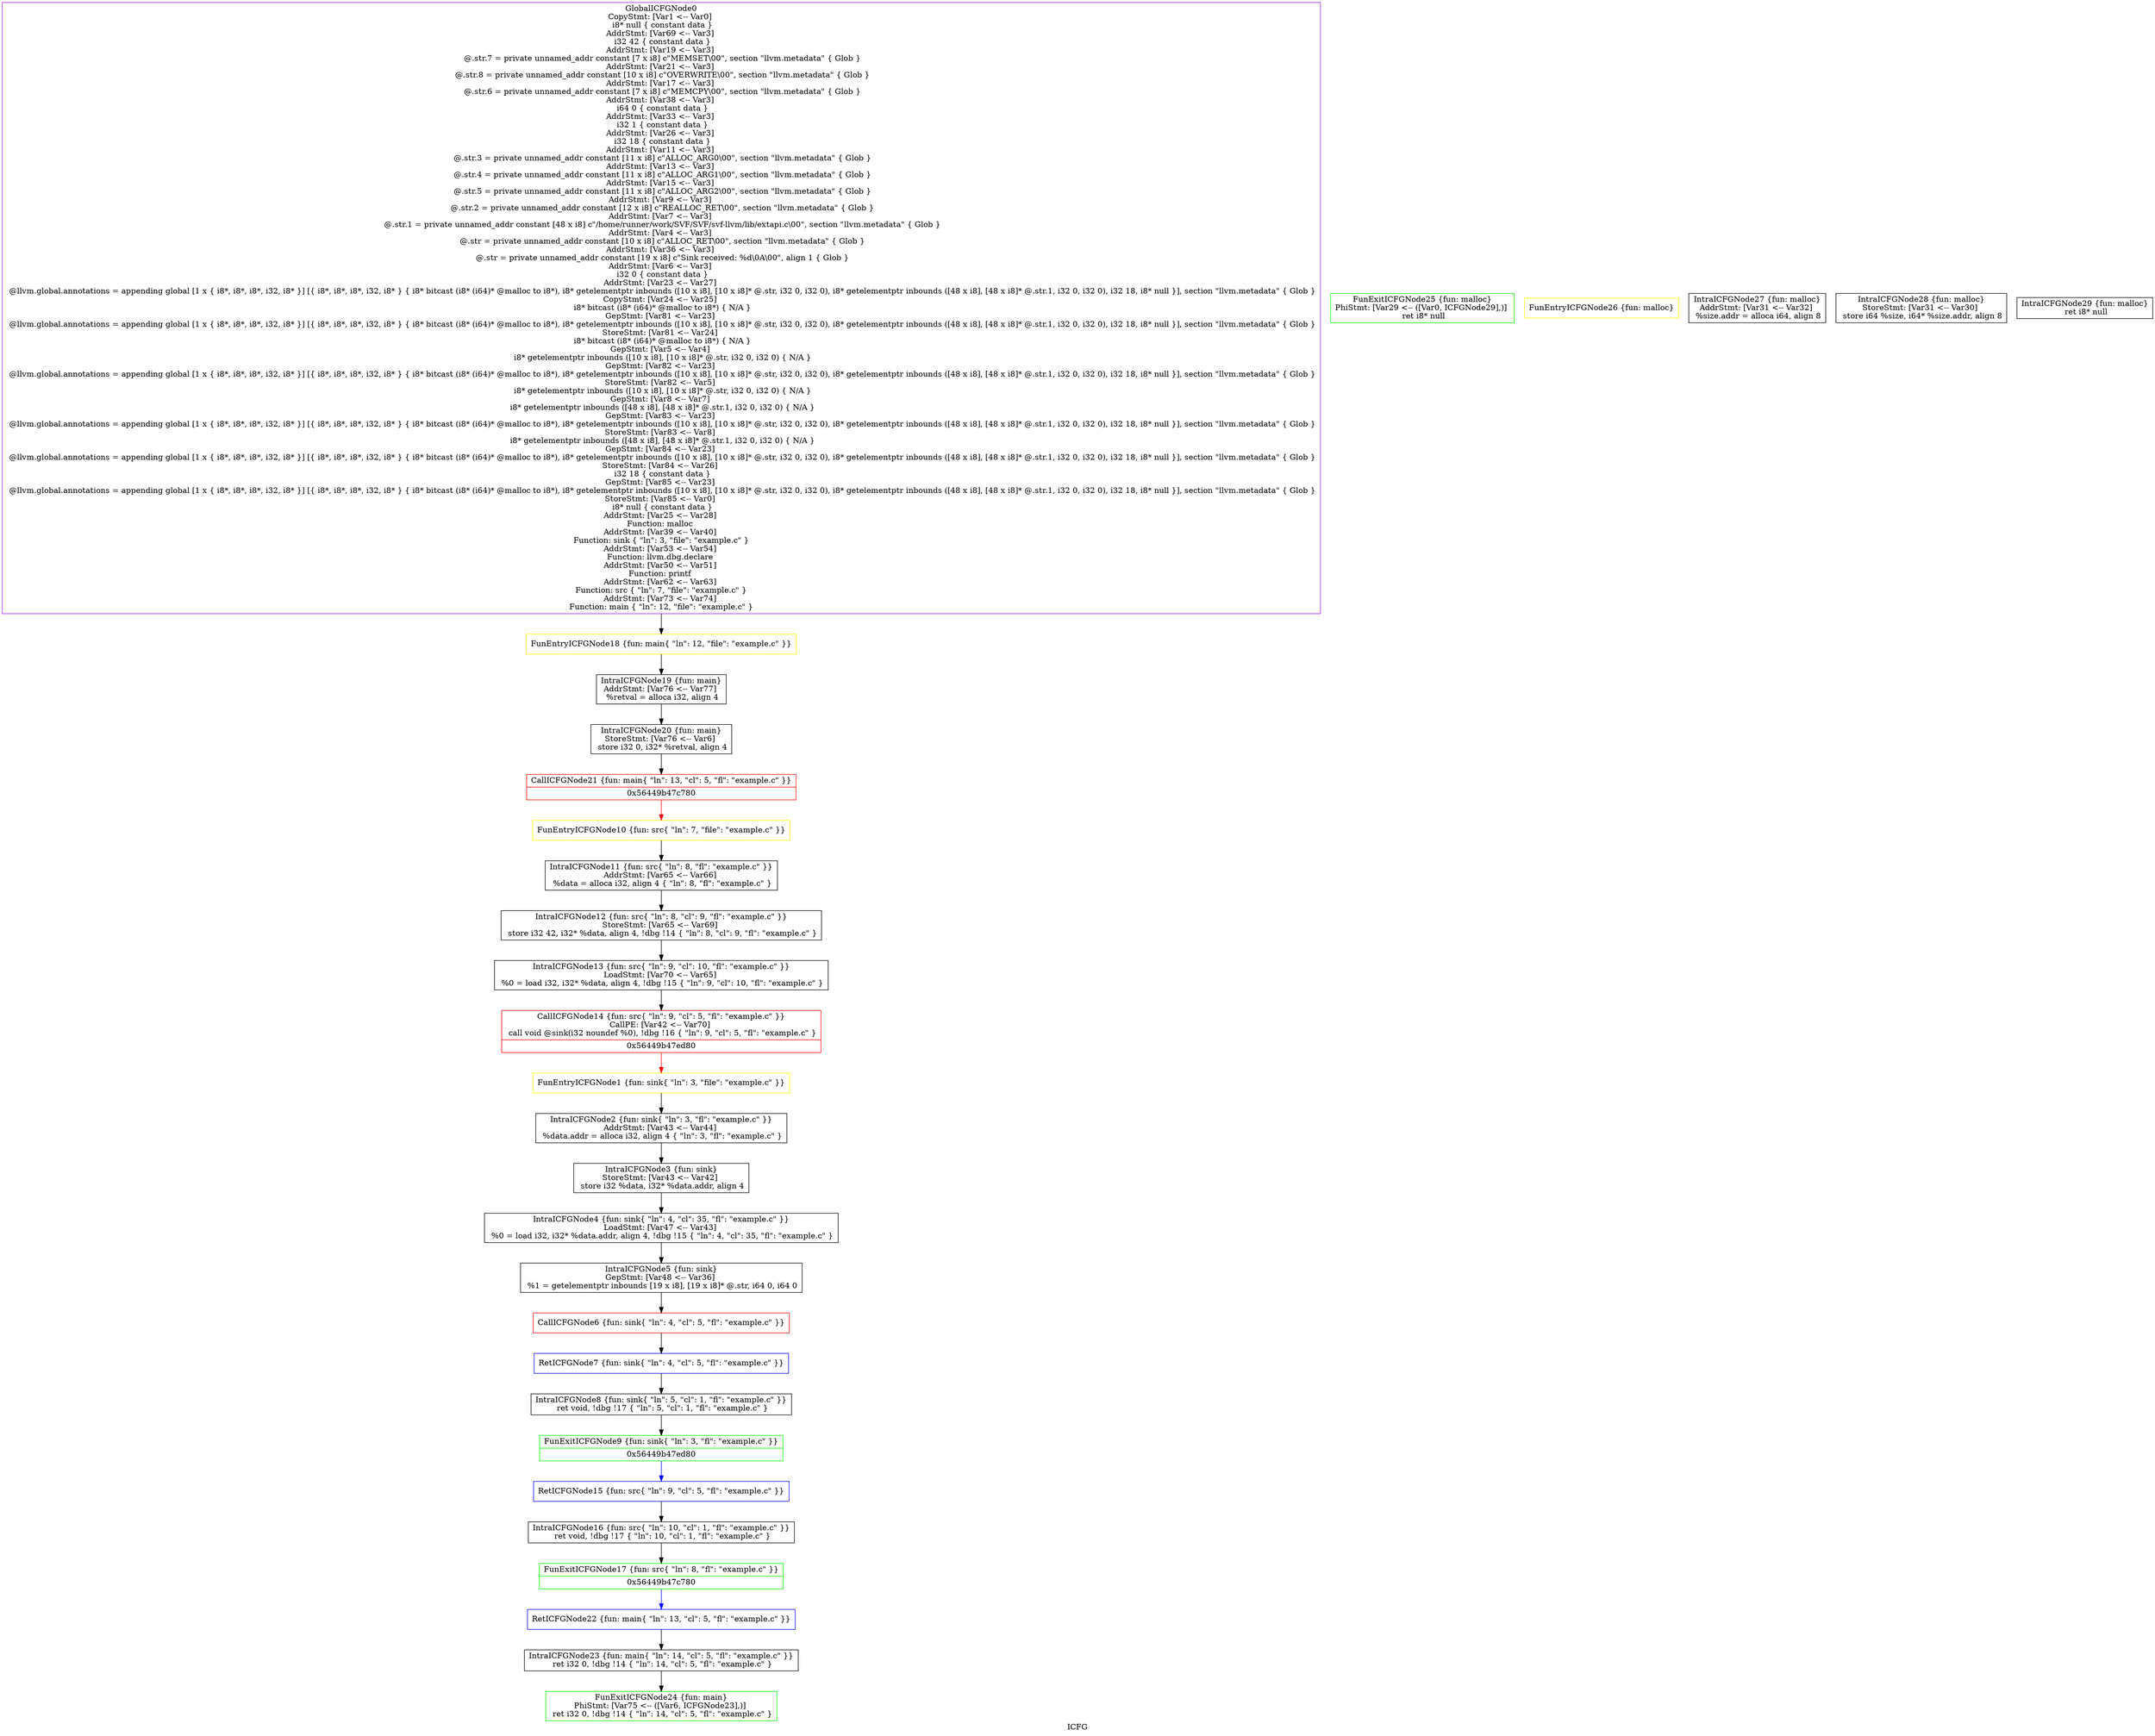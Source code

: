 digraph "ICFG" {
	label="ICFG";

	Node0x56449b456bb0 [shape=record,color=purple,label="{GlobalICFGNode0\nCopyStmt: [Var1 \<-- Var0]  \n i8* null \{ constant data \}\nAddrStmt: [Var69 \<-- Var3]  \n i32 42 \{ constant data \}\nAddrStmt: [Var19 \<-- Var3]  \n @.str.7 = private unnamed_addr constant [7 x i8] c\"MEMSET\\00\", section \"llvm.metadata\" \{ Glob  \}\nAddrStmt: [Var21 \<-- Var3]  \n @.str.8 = private unnamed_addr constant [10 x i8] c\"OVERWRITE\\00\", section \"llvm.metadata\" \{ Glob  \}\nAddrStmt: [Var17 \<-- Var3]  \n @.str.6 = private unnamed_addr constant [7 x i8] c\"MEMCPY\\00\", section \"llvm.metadata\" \{ Glob  \}\nAddrStmt: [Var38 \<-- Var3]  \n i64 0 \{ constant data \}\nAddrStmt: [Var33 \<-- Var3]  \n i32 1 \{ constant data \}\nAddrStmt: [Var26 \<-- Var3]  \n i32 18 \{ constant data \}\nAddrStmt: [Var11 \<-- Var3]  \n @.str.3 = private unnamed_addr constant [11 x i8] c\"ALLOC_ARG0\\00\", section \"llvm.metadata\" \{ Glob  \}\nAddrStmt: [Var13 \<-- Var3]  \n @.str.4 = private unnamed_addr constant [11 x i8] c\"ALLOC_ARG1\\00\", section \"llvm.metadata\" \{ Glob  \}\nAddrStmt: [Var15 \<-- Var3]  \n @.str.5 = private unnamed_addr constant [11 x i8] c\"ALLOC_ARG2\\00\", section \"llvm.metadata\" \{ Glob  \}\nAddrStmt: [Var9 \<-- Var3]  \n @.str.2 = private unnamed_addr constant [12 x i8] c\"REALLOC_RET\\00\", section \"llvm.metadata\" \{ Glob  \}\nAddrStmt: [Var7 \<-- Var3]  \n @.str.1 = private unnamed_addr constant [48 x i8] c\"/home/runner/work/SVF/SVF/svf-llvm/lib/extapi.c\\00\", section \"llvm.metadata\" \{ Glob  \}\nAddrStmt: [Var4 \<-- Var3]  \n @.str = private unnamed_addr constant [10 x i8] c\"ALLOC_RET\\00\", section \"llvm.metadata\" \{ Glob  \}\nAddrStmt: [Var36 \<-- Var3]  \n @.str = private unnamed_addr constant [19 x i8] c\"Sink received: %d\\0A\\00\", align 1 \{ Glob  \}\nAddrStmt: [Var6 \<-- Var3]  \n i32 0 \{ constant data \}\nAddrStmt: [Var23 \<-- Var27]  \n @llvm.global.annotations = appending global [1 x \{ i8*, i8*, i8*, i32, i8* \}] [\{ i8*, i8*, i8*, i32, i8* \} \{ i8* bitcast (i8* (i64)* @malloc to i8*), i8* getelementptr inbounds ([10 x i8], [10 x i8]* @.str, i32 0, i32 0), i8* getelementptr inbounds ([48 x i8], [48 x i8]* @.str.1, i32 0, i32 0), i32 18, i8* null \}], section \"llvm.metadata\" \{ Glob  \}\nCopyStmt: [Var24 \<-- Var25]  \n i8* bitcast (i8* (i64)* @malloc to i8*) \{ N/A \}\nGepStmt: [Var81 \<-- Var23]  \n @llvm.global.annotations = appending global [1 x \{ i8*, i8*, i8*, i32, i8* \}] [\{ i8*, i8*, i8*, i32, i8* \} \{ i8* bitcast (i8* (i64)* @malloc to i8*), i8* getelementptr inbounds ([10 x i8], [10 x i8]* @.str, i32 0, i32 0), i8* getelementptr inbounds ([48 x i8], [48 x i8]* @.str.1, i32 0, i32 0), i32 18, i8* null \}], section \"llvm.metadata\" \{ Glob  \}\nStoreStmt: [Var81 \<-- Var24]  \n i8* bitcast (i8* (i64)* @malloc to i8*) \{ N/A \}\nGepStmt: [Var5 \<-- Var4]  \n i8* getelementptr inbounds ([10 x i8], [10 x i8]* @.str, i32 0, i32 0) \{ N/A \}\nGepStmt: [Var82 \<-- Var23]  \n @llvm.global.annotations = appending global [1 x \{ i8*, i8*, i8*, i32, i8* \}] [\{ i8*, i8*, i8*, i32, i8* \} \{ i8* bitcast (i8* (i64)* @malloc to i8*), i8* getelementptr inbounds ([10 x i8], [10 x i8]* @.str, i32 0, i32 0), i8* getelementptr inbounds ([48 x i8], [48 x i8]* @.str.1, i32 0, i32 0), i32 18, i8* null \}], section \"llvm.metadata\" \{ Glob  \}\nStoreStmt: [Var82 \<-- Var5]  \n i8* getelementptr inbounds ([10 x i8], [10 x i8]* @.str, i32 0, i32 0) \{ N/A \}\nGepStmt: [Var8 \<-- Var7]  \n i8* getelementptr inbounds ([48 x i8], [48 x i8]* @.str.1, i32 0, i32 0) \{ N/A \}\nGepStmt: [Var83 \<-- Var23]  \n @llvm.global.annotations = appending global [1 x \{ i8*, i8*, i8*, i32, i8* \}] [\{ i8*, i8*, i8*, i32, i8* \} \{ i8* bitcast (i8* (i64)* @malloc to i8*), i8* getelementptr inbounds ([10 x i8], [10 x i8]* @.str, i32 0, i32 0), i8* getelementptr inbounds ([48 x i8], [48 x i8]* @.str.1, i32 0, i32 0), i32 18, i8* null \}], section \"llvm.metadata\" \{ Glob  \}\nStoreStmt: [Var83 \<-- Var8]  \n i8* getelementptr inbounds ([48 x i8], [48 x i8]* @.str.1, i32 0, i32 0) \{ N/A \}\nGepStmt: [Var84 \<-- Var23]  \n @llvm.global.annotations = appending global [1 x \{ i8*, i8*, i8*, i32, i8* \}] [\{ i8*, i8*, i8*, i32, i8* \} \{ i8* bitcast (i8* (i64)* @malloc to i8*), i8* getelementptr inbounds ([10 x i8], [10 x i8]* @.str, i32 0, i32 0), i8* getelementptr inbounds ([48 x i8], [48 x i8]* @.str.1, i32 0, i32 0), i32 18, i8* null \}], section \"llvm.metadata\" \{ Glob  \}\nStoreStmt: [Var84 \<-- Var26]  \n i32 18 \{ constant data \}\nGepStmt: [Var85 \<-- Var23]  \n @llvm.global.annotations = appending global [1 x \{ i8*, i8*, i8*, i32, i8* \}] [\{ i8*, i8*, i8*, i32, i8* \} \{ i8* bitcast (i8* (i64)* @malloc to i8*), i8* getelementptr inbounds ([10 x i8], [10 x i8]* @.str, i32 0, i32 0), i8* getelementptr inbounds ([48 x i8], [48 x i8]* @.str.1, i32 0, i32 0), i32 18, i8* null \}], section \"llvm.metadata\" \{ Glob  \}\nStoreStmt: [Var85 \<-- Var0]  \n i8* null \{ constant data \}\nAddrStmt: [Var25 \<-- Var28]  \nFunction: malloc \nAddrStmt: [Var39 \<-- Var40]  \nFunction: sink \{ \"ln\": 3, \"file\": \"example.c\" \}\nAddrStmt: [Var53 \<-- Var54]  \nFunction: llvm.dbg.declare \nAddrStmt: [Var50 \<-- Var51]  \nFunction: printf \nAddrStmt: [Var62 \<-- Var63]  \nFunction: src \{ \"ln\": 7, \"file\": \"example.c\" \}\nAddrStmt: [Var73 \<-- Var74]  \nFunction: main \{ \"ln\": 12, \"file\": \"example.c\" \}}"];
	Node0x56449b456bb0 -> Node0x56449b45b150[style=solid];
	Node0x56449b457f80 [shape=record,color=yellow,label="{FunEntryICFGNode1 \{fun: sink\{ \"ln\": 3, \"file\": \"example.c\" \}\}}"];
	Node0x56449b457f80 -> Node0x56449b48c230[style=solid];
	Node0x56449b48c230 [shape=record,color=black,label="{IntraICFGNode2 \{fun: sink\{ \"ln\": 3, \"fl\": \"example.c\" \}\}\nAddrStmt: [Var43 \<-- Var44]  \n   %data.addr = alloca i32, align 4 \{ \"ln\": 3, \"fl\": \"example.c\" \}}"];
	Node0x56449b48c230 -> Node0x56449b476270[style=solid];
	Node0x56449b476270 [shape=record,color=black,label="{IntraICFGNode3 \{fun: sink\}\nStoreStmt: [Var43 \<-- Var42]  \n   store i32 %data, i32* %data.addr, align 4 }"];
	Node0x56449b476270 -> Node0x56449b475fb0[style=solid];
	Node0x56449b475fb0 [shape=record,color=black,label="{IntraICFGNode4 \{fun: sink\{ \"ln\": 4, \"cl\": 35, \"fl\": \"example.c\" \}\}\nLoadStmt: [Var47 \<-- Var43]  \n   %0 = load i32, i32* %data.addr, align 4, !dbg !15 \{ \"ln\": 4, \"cl\": 35, \"fl\": \"example.c\" \}}"];
	Node0x56449b475fb0 -> Node0x56449b475080[style=solid];
	Node0x56449b475080 [shape=record,color=black,label="{IntraICFGNode5 \{fun: sink\}\nGepStmt: [Var48 \<-- Var36]  \n   %1 = getelementptr inbounds [19 x i8], [19 x i8]* @.str, i64 0, i64 0 }"];
	Node0x56449b475080 -> Node0x56449b47ca00[style=solid];
	Node0x56449b47ca00 [shape=record,color=red,label="{CallICFGNode6 \{fun: sink\{ \"ln\": 4, \"cl\": 5, \"fl\": \"example.c\" \}\}}"];
	Node0x56449b47ca00 -> Node0x56449b48f4e0[style=solid];
	Node0x56449b48f4e0 [shape=record,color=blue,label="{RetICFGNode7 \{fun: sink\{ \"ln\": 4, \"cl\": 5, \"fl\": \"example.c\" \}\}}"];
	Node0x56449b48f4e0 -> Node0x56449b47b150[style=solid];
	Node0x56449b47b150 [shape=record,color=black,label="{IntraICFGNode8 \{fun: sink\{ \"ln\": 5, \"cl\": 1, \"fl\": \"example.c\" \}\}\n   ret void, !dbg !17 \{ \"ln\": 5, \"cl\": 1, \"fl\": \"example.c\" \}}"];
	Node0x56449b47b150 -> Node0x56449b478b40[style=solid];
	Node0x56449b478b40 [shape=record,color=green,label="{FunExitICFGNode9 \{fun: sink\{ \"ln\": 3, \"fl\": \"example.c\" \}\}|{<s0>0x56449b47ed80}}"];
	Node0x56449b478b40:s0 -> Node0x56449b4589d0[style=solid,color=blue];
	Node0x56449b48a250 [shape=record,color=yellow,label="{FunEntryICFGNode10 \{fun: src\{ \"ln\": 7, \"file\": \"example.c\" \}\}}"];
	Node0x56449b48a250 -> Node0x56449b4790a0[style=solid];
	Node0x56449b4790a0 [shape=record,color=black,label="{IntraICFGNode11 \{fun: src\{ \"ln\": 8, \"fl\": \"example.c\" \}\}\nAddrStmt: [Var65 \<-- Var66]  \n   %data = alloca i32, align 4 \{ \"ln\": 8, \"fl\": \"example.c\" \}}"];
	Node0x56449b4790a0 -> Node0x56449b48f150[style=solid];
	Node0x56449b48f150 [shape=record,color=black,label="{IntraICFGNode12 \{fun: src\{ \"ln\": 8, \"cl\": 9, \"fl\": \"example.c\" \}\}\nStoreStmt: [Var65 \<-- Var69]  \n   store i32 42, i32* %data, align 4, !dbg !14 \{ \"ln\": 8, \"cl\": 9, \"fl\": \"example.c\" \}}"];
	Node0x56449b48f150 -> Node0x56449b47e980[style=solid];
	Node0x56449b47e980 [shape=record,color=black,label="{IntraICFGNode13 \{fun: src\{ \"ln\": 9, \"cl\": 10, \"fl\": \"example.c\" \}\}\nLoadStmt: [Var70 \<-- Var65]  \n   %0 = load i32, i32* %data, align 4, !dbg !15 \{ \"ln\": 9, \"cl\": 10, \"fl\": \"example.c\" \}}"];
	Node0x56449b47e980 -> Node0x56449b457410[style=solid];
	Node0x56449b457410 [shape=record,color=red,label="{CallICFGNode14 \{fun: src\{ \"ln\": 9, \"cl\": 5, \"fl\": \"example.c\" \}\}\nCallPE: [Var42 \<-- Var70]  \n   call void @sink(i32 noundef %0), !dbg !16 \{ \"ln\": 9, \"cl\": 5, \"fl\": \"example.c\" \}|{<s0>0x56449b47ed80}}"];
	Node0x56449b457410:s0 -> Node0x56449b457f80[style=solid,color=red];
	Node0x56449b4589d0 [shape=record,color=blue,label="{RetICFGNode15 \{fun: src\{ \"ln\": 9, \"cl\": 5, \"fl\": \"example.c\" \}\}}"];
	Node0x56449b4589d0 -> Node0x56449b4798c0[style=solid];
	Node0x56449b4798c0 [shape=record,color=black,label="{IntraICFGNode16 \{fun: src\{ \"ln\": 10, \"cl\": 1, \"fl\": \"example.c\" \}\}\n   ret void, !dbg !17 \{ \"ln\": 10, \"cl\": 1, \"fl\": \"example.c\" \}}"];
	Node0x56449b4798c0 -> Node0x56449b4d1060[style=solid];
	Node0x56449b4d1060 [shape=record,color=green,label="{FunExitICFGNode17 \{fun: src\{ \"ln\": 8, \"fl\": \"example.c\" \}\}|{<s0>0x56449b47c780}}"];
	Node0x56449b4d1060:s0 -> Node0x56449b44c540[style=solid,color=blue];
	Node0x56449b45b150 [shape=record,color=yellow,label="{FunEntryICFGNode18 \{fun: main\{ \"ln\": 12, \"file\": \"example.c\" \}\}}"];
	Node0x56449b45b150 -> Node0x56449b4d12b0[style=solid];
	Node0x56449b4d12b0 [shape=record,color=black,label="{IntraICFGNode19 \{fun: main\}\nAddrStmt: [Var76 \<-- Var77]  \n   %retval = alloca i32, align 4 }"];
	Node0x56449b4d12b0 -> Node0x56449b48e390[style=solid];
	Node0x56449b48e390 [shape=record,color=black,label="{IntraICFGNode20 \{fun: main\}\nStoreStmt: [Var76 \<-- Var6]  \n   store i32 0, i32* %retval, align 4 }"];
	Node0x56449b48e390 -> Node0x56449b460290[style=solid];
	Node0x56449b460290 [shape=record,color=red,label="{CallICFGNode21 \{fun: main\{ \"ln\": 13, \"cl\": 5, \"fl\": \"example.c\" \}\}|{<s0>0x56449b47c780}}"];
	Node0x56449b460290:s0 -> Node0x56449b48a250[style=solid,color=red];
	Node0x56449b44c540 [shape=record,color=blue,label="{RetICFGNode22 \{fun: main\{ \"ln\": 13, \"cl\": 5, \"fl\": \"example.c\" \}\}}"];
	Node0x56449b44c540 -> Node0x56449b4d15b0[style=solid];
	Node0x56449b4d15b0 [shape=record,color=black,label="{IntraICFGNode23 \{fun: main\{ \"ln\": 14, \"cl\": 5, \"fl\": \"example.c\" \}\}\n   ret i32 0, !dbg !14 \{ \"ln\": 14, \"cl\": 5, \"fl\": \"example.c\" \}}"];
	Node0x56449b4d15b0 -> Node0x56449b4d1790[style=solid];
	Node0x56449b4d1790 [shape=record,color=green,label="{FunExitICFGNode24 \{fun: main\}\nPhiStmt: [Var75 \<-- ([Var6, ICFGNode23],)]  \n   ret i32 0, !dbg !14 \{ \"ln\": 14, \"cl\": 5, \"fl\": \"example.c\" \}}"];
	Node0x56449b4bb580 [shape=record,color=green,label="{FunExitICFGNode25 \{fun: malloc\}\nPhiStmt: [Var29 \<-- ([Var0, ICFGNode29],)]  \n   ret i8* null }"];
	Node0x56449b446680 [shape=record,color=yellow,label="{FunEntryICFGNode26 \{fun: malloc\}}"];
	Node0x56449b4bbc50 [shape=record,color=black,label="{IntraICFGNode27 \{fun: malloc\}\nAddrStmt: [Var31 \<-- Var32]  \n   %size.addr = alloca i64, align 8 }"];
	Node0x56449b4bbe70 [shape=record,color=black,label="{IntraICFGNode28 \{fun: malloc\}\nStoreStmt: [Var31 \<-- Var30]  \n   store i64 %size, i64* %size.addr, align 8 }"];
	Node0x56449b47d030 [shape=record,color=black,label="{IntraICFGNode29 \{fun: malloc\}\n   ret i8* null }"];
}
